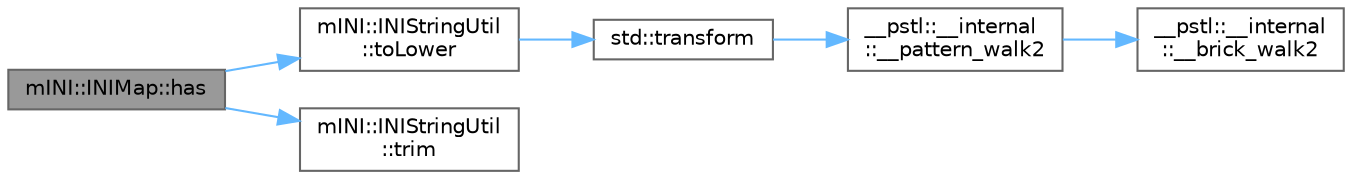 digraph "mINI::INIMap::has"
{
 // LATEX_PDF_SIZE
  bgcolor="transparent";
  edge [fontname=Helvetica,fontsize=10,labelfontname=Helvetica,labelfontsize=10];
  node [fontname=Helvetica,fontsize=10,shape=box,height=0.2,width=0.4];
  rankdir="LR";
  Node1 [id="Node000001",label="mINI::INIMap::has",height=0.2,width=0.4,color="gray40", fillcolor="grey60", style="filled", fontcolor="black",tooltip=" "];
  Node1 -> Node2 [id="edge1_Node000001_Node000002",color="steelblue1",style="solid",tooltip=" "];
  Node2 [id="Node000002",label="mINI::INIStringUtil\l::toLower",height=0.2,width=0.4,color="grey40", fillcolor="white", style="filled",URL="$namespacem_i_n_i_1_1_i_n_i_string_util.html#aab66a8d081db7826eeea906cfd567281",tooltip=" "];
  Node2 -> Node3 [id="edge2_Node000002_Node000003",color="steelblue1",style="solid",tooltip=" "];
  Node3 [id="Node000003",label="std::transform",height=0.2,width=0.4,color="grey40", fillcolor="white", style="filled",URL="$namespacestd.html#a83797c5677d80005911de218c819adab",tooltip=" "];
  Node3 -> Node4 [id="edge3_Node000003_Node000004",color="steelblue1",style="solid",tooltip=" "];
  Node4 [id="Node000004",label="__pstl::__internal\l::__pattern_walk2",height=0.2,width=0.4,color="grey40", fillcolor="white", style="filled",URL="$namespace____pstl_1_1____internal.html#a70065033fe2904641ef4cceafc92c7a0",tooltip=" "];
  Node4 -> Node5 [id="edge4_Node000004_Node000005",color="steelblue1",style="solid",tooltip=" "];
  Node5 [id="Node000005",label="__pstl::__internal\l::__brick_walk2",height=0.2,width=0.4,color="grey40", fillcolor="white", style="filled",URL="$namespace____pstl_1_1____internal.html#a64612fede4b3b107931bb84c68e45e70",tooltip=" "];
  Node1 -> Node6 [id="edge5_Node000001_Node000006",color="steelblue1",style="solid",tooltip=" "];
  Node6 [id="Node000006",label="mINI::INIStringUtil\l::trim",height=0.2,width=0.4,color="grey40", fillcolor="white", style="filled",URL="$namespacem_i_n_i_1_1_i_n_i_string_util.html#adcbaf06b60e9bed7a2f8d48f45c1a615",tooltip=" "];
}
